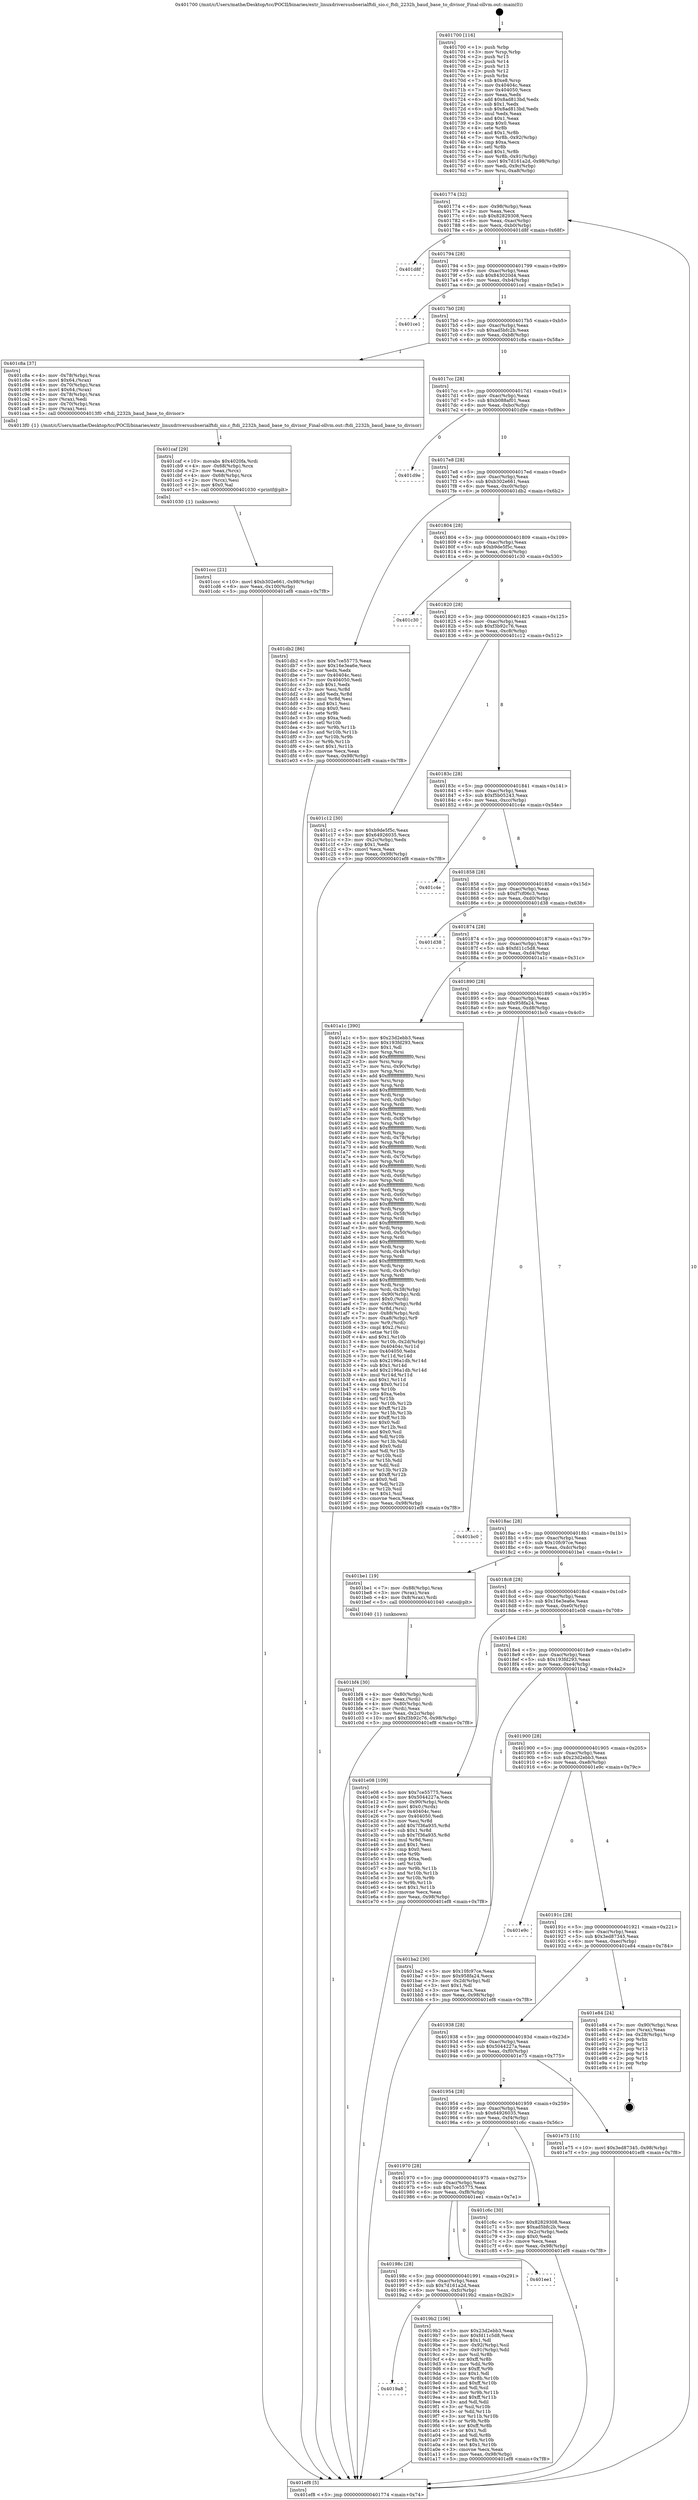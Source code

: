 digraph "0x401700" {
  label = "0x401700 (/mnt/c/Users/mathe/Desktop/tcc/POCII/binaries/extr_linuxdriversusbserialftdi_sio.c_ftdi_2232h_baud_base_to_divisor_Final-ollvm.out::main(0))"
  labelloc = "t"
  node[shape=record]

  Entry [label="",width=0.3,height=0.3,shape=circle,fillcolor=black,style=filled]
  "0x401774" [label="{
     0x401774 [32]\l
     | [instrs]\l
     &nbsp;&nbsp;0x401774 \<+6\>: mov -0x98(%rbp),%eax\l
     &nbsp;&nbsp;0x40177a \<+2\>: mov %eax,%ecx\l
     &nbsp;&nbsp;0x40177c \<+6\>: sub $0x82829308,%ecx\l
     &nbsp;&nbsp;0x401782 \<+6\>: mov %eax,-0xac(%rbp)\l
     &nbsp;&nbsp;0x401788 \<+6\>: mov %ecx,-0xb0(%rbp)\l
     &nbsp;&nbsp;0x40178e \<+6\>: je 0000000000401d8f \<main+0x68f\>\l
  }"]
  "0x401d8f" [label="{
     0x401d8f\l
  }", style=dashed]
  "0x401794" [label="{
     0x401794 [28]\l
     | [instrs]\l
     &nbsp;&nbsp;0x401794 \<+5\>: jmp 0000000000401799 \<main+0x99\>\l
     &nbsp;&nbsp;0x401799 \<+6\>: mov -0xac(%rbp),%eax\l
     &nbsp;&nbsp;0x40179f \<+5\>: sub $0x843020d4,%eax\l
     &nbsp;&nbsp;0x4017a4 \<+6\>: mov %eax,-0xb4(%rbp)\l
     &nbsp;&nbsp;0x4017aa \<+6\>: je 0000000000401ce1 \<main+0x5e1\>\l
  }"]
  Exit [label="",width=0.3,height=0.3,shape=circle,fillcolor=black,style=filled,peripheries=2]
  "0x401ce1" [label="{
     0x401ce1\l
  }", style=dashed]
  "0x4017b0" [label="{
     0x4017b0 [28]\l
     | [instrs]\l
     &nbsp;&nbsp;0x4017b0 \<+5\>: jmp 00000000004017b5 \<main+0xb5\>\l
     &nbsp;&nbsp;0x4017b5 \<+6\>: mov -0xac(%rbp),%eax\l
     &nbsp;&nbsp;0x4017bb \<+5\>: sub $0xad5bfc2b,%eax\l
     &nbsp;&nbsp;0x4017c0 \<+6\>: mov %eax,-0xb8(%rbp)\l
     &nbsp;&nbsp;0x4017c6 \<+6\>: je 0000000000401c8a \<main+0x58a\>\l
  }"]
  "0x401ccc" [label="{
     0x401ccc [21]\l
     | [instrs]\l
     &nbsp;&nbsp;0x401ccc \<+10\>: movl $0xb302e661,-0x98(%rbp)\l
     &nbsp;&nbsp;0x401cd6 \<+6\>: mov %eax,-0x100(%rbp)\l
     &nbsp;&nbsp;0x401cdc \<+5\>: jmp 0000000000401ef8 \<main+0x7f8\>\l
  }"]
  "0x401c8a" [label="{
     0x401c8a [37]\l
     | [instrs]\l
     &nbsp;&nbsp;0x401c8a \<+4\>: mov -0x78(%rbp),%rax\l
     &nbsp;&nbsp;0x401c8e \<+6\>: movl $0x64,(%rax)\l
     &nbsp;&nbsp;0x401c94 \<+4\>: mov -0x70(%rbp),%rax\l
     &nbsp;&nbsp;0x401c98 \<+6\>: movl $0x64,(%rax)\l
     &nbsp;&nbsp;0x401c9e \<+4\>: mov -0x78(%rbp),%rax\l
     &nbsp;&nbsp;0x401ca2 \<+2\>: mov (%rax),%edi\l
     &nbsp;&nbsp;0x401ca4 \<+4\>: mov -0x70(%rbp),%rax\l
     &nbsp;&nbsp;0x401ca8 \<+2\>: mov (%rax),%esi\l
     &nbsp;&nbsp;0x401caa \<+5\>: call 00000000004013f0 \<ftdi_2232h_baud_base_to_divisor\>\l
     | [calls]\l
     &nbsp;&nbsp;0x4013f0 \{1\} (/mnt/c/Users/mathe/Desktop/tcc/POCII/binaries/extr_linuxdriversusbserialftdi_sio.c_ftdi_2232h_baud_base_to_divisor_Final-ollvm.out::ftdi_2232h_baud_base_to_divisor)\l
  }"]
  "0x4017cc" [label="{
     0x4017cc [28]\l
     | [instrs]\l
     &nbsp;&nbsp;0x4017cc \<+5\>: jmp 00000000004017d1 \<main+0xd1\>\l
     &nbsp;&nbsp;0x4017d1 \<+6\>: mov -0xac(%rbp),%eax\l
     &nbsp;&nbsp;0x4017d7 \<+5\>: sub $0xb088af01,%eax\l
     &nbsp;&nbsp;0x4017dc \<+6\>: mov %eax,-0xbc(%rbp)\l
     &nbsp;&nbsp;0x4017e2 \<+6\>: je 0000000000401d9e \<main+0x69e\>\l
  }"]
  "0x401caf" [label="{
     0x401caf [29]\l
     | [instrs]\l
     &nbsp;&nbsp;0x401caf \<+10\>: movabs $0x4020fa,%rdi\l
     &nbsp;&nbsp;0x401cb9 \<+4\>: mov -0x68(%rbp),%rcx\l
     &nbsp;&nbsp;0x401cbd \<+2\>: mov %eax,(%rcx)\l
     &nbsp;&nbsp;0x401cbf \<+4\>: mov -0x68(%rbp),%rcx\l
     &nbsp;&nbsp;0x401cc3 \<+2\>: mov (%rcx),%esi\l
     &nbsp;&nbsp;0x401cc5 \<+2\>: mov $0x0,%al\l
     &nbsp;&nbsp;0x401cc7 \<+5\>: call 0000000000401030 \<printf@plt\>\l
     | [calls]\l
     &nbsp;&nbsp;0x401030 \{1\} (unknown)\l
  }"]
  "0x401d9e" [label="{
     0x401d9e\l
  }", style=dashed]
  "0x4017e8" [label="{
     0x4017e8 [28]\l
     | [instrs]\l
     &nbsp;&nbsp;0x4017e8 \<+5\>: jmp 00000000004017ed \<main+0xed\>\l
     &nbsp;&nbsp;0x4017ed \<+6\>: mov -0xac(%rbp),%eax\l
     &nbsp;&nbsp;0x4017f3 \<+5\>: sub $0xb302e661,%eax\l
     &nbsp;&nbsp;0x4017f8 \<+6\>: mov %eax,-0xc0(%rbp)\l
     &nbsp;&nbsp;0x4017fe \<+6\>: je 0000000000401db2 \<main+0x6b2\>\l
  }"]
  "0x401bf4" [label="{
     0x401bf4 [30]\l
     | [instrs]\l
     &nbsp;&nbsp;0x401bf4 \<+4\>: mov -0x80(%rbp),%rdi\l
     &nbsp;&nbsp;0x401bf8 \<+2\>: mov %eax,(%rdi)\l
     &nbsp;&nbsp;0x401bfa \<+4\>: mov -0x80(%rbp),%rdi\l
     &nbsp;&nbsp;0x401bfe \<+2\>: mov (%rdi),%eax\l
     &nbsp;&nbsp;0x401c00 \<+3\>: mov %eax,-0x2c(%rbp)\l
     &nbsp;&nbsp;0x401c03 \<+10\>: movl $0xf3b92c76,-0x98(%rbp)\l
     &nbsp;&nbsp;0x401c0d \<+5\>: jmp 0000000000401ef8 \<main+0x7f8\>\l
  }"]
  "0x401db2" [label="{
     0x401db2 [86]\l
     | [instrs]\l
     &nbsp;&nbsp;0x401db2 \<+5\>: mov $0x7ce55775,%eax\l
     &nbsp;&nbsp;0x401db7 \<+5\>: mov $0x16e3ea6e,%ecx\l
     &nbsp;&nbsp;0x401dbc \<+2\>: xor %edx,%edx\l
     &nbsp;&nbsp;0x401dbe \<+7\>: mov 0x40404c,%esi\l
     &nbsp;&nbsp;0x401dc5 \<+7\>: mov 0x404050,%edi\l
     &nbsp;&nbsp;0x401dcc \<+3\>: sub $0x1,%edx\l
     &nbsp;&nbsp;0x401dcf \<+3\>: mov %esi,%r8d\l
     &nbsp;&nbsp;0x401dd2 \<+3\>: add %edx,%r8d\l
     &nbsp;&nbsp;0x401dd5 \<+4\>: imul %r8d,%esi\l
     &nbsp;&nbsp;0x401dd9 \<+3\>: and $0x1,%esi\l
     &nbsp;&nbsp;0x401ddc \<+3\>: cmp $0x0,%esi\l
     &nbsp;&nbsp;0x401ddf \<+4\>: sete %r9b\l
     &nbsp;&nbsp;0x401de3 \<+3\>: cmp $0xa,%edi\l
     &nbsp;&nbsp;0x401de6 \<+4\>: setl %r10b\l
     &nbsp;&nbsp;0x401dea \<+3\>: mov %r9b,%r11b\l
     &nbsp;&nbsp;0x401ded \<+3\>: and %r10b,%r11b\l
     &nbsp;&nbsp;0x401df0 \<+3\>: xor %r10b,%r9b\l
     &nbsp;&nbsp;0x401df3 \<+3\>: or %r9b,%r11b\l
     &nbsp;&nbsp;0x401df6 \<+4\>: test $0x1,%r11b\l
     &nbsp;&nbsp;0x401dfa \<+3\>: cmovne %ecx,%eax\l
     &nbsp;&nbsp;0x401dfd \<+6\>: mov %eax,-0x98(%rbp)\l
     &nbsp;&nbsp;0x401e03 \<+5\>: jmp 0000000000401ef8 \<main+0x7f8\>\l
  }"]
  "0x401804" [label="{
     0x401804 [28]\l
     | [instrs]\l
     &nbsp;&nbsp;0x401804 \<+5\>: jmp 0000000000401809 \<main+0x109\>\l
     &nbsp;&nbsp;0x401809 \<+6\>: mov -0xac(%rbp),%eax\l
     &nbsp;&nbsp;0x40180f \<+5\>: sub $0xb9de5f5c,%eax\l
     &nbsp;&nbsp;0x401814 \<+6\>: mov %eax,-0xc4(%rbp)\l
     &nbsp;&nbsp;0x40181a \<+6\>: je 0000000000401c30 \<main+0x530\>\l
  }"]
  "0x401700" [label="{
     0x401700 [116]\l
     | [instrs]\l
     &nbsp;&nbsp;0x401700 \<+1\>: push %rbp\l
     &nbsp;&nbsp;0x401701 \<+3\>: mov %rsp,%rbp\l
     &nbsp;&nbsp;0x401704 \<+2\>: push %r15\l
     &nbsp;&nbsp;0x401706 \<+2\>: push %r14\l
     &nbsp;&nbsp;0x401708 \<+2\>: push %r13\l
     &nbsp;&nbsp;0x40170a \<+2\>: push %r12\l
     &nbsp;&nbsp;0x40170c \<+1\>: push %rbx\l
     &nbsp;&nbsp;0x40170d \<+7\>: sub $0xe8,%rsp\l
     &nbsp;&nbsp;0x401714 \<+7\>: mov 0x40404c,%eax\l
     &nbsp;&nbsp;0x40171b \<+7\>: mov 0x404050,%ecx\l
     &nbsp;&nbsp;0x401722 \<+2\>: mov %eax,%edx\l
     &nbsp;&nbsp;0x401724 \<+6\>: add $0x8ad813bd,%edx\l
     &nbsp;&nbsp;0x40172a \<+3\>: sub $0x1,%edx\l
     &nbsp;&nbsp;0x40172d \<+6\>: sub $0x8ad813bd,%edx\l
     &nbsp;&nbsp;0x401733 \<+3\>: imul %edx,%eax\l
     &nbsp;&nbsp;0x401736 \<+3\>: and $0x1,%eax\l
     &nbsp;&nbsp;0x401739 \<+3\>: cmp $0x0,%eax\l
     &nbsp;&nbsp;0x40173c \<+4\>: sete %r8b\l
     &nbsp;&nbsp;0x401740 \<+4\>: and $0x1,%r8b\l
     &nbsp;&nbsp;0x401744 \<+7\>: mov %r8b,-0x92(%rbp)\l
     &nbsp;&nbsp;0x40174b \<+3\>: cmp $0xa,%ecx\l
     &nbsp;&nbsp;0x40174e \<+4\>: setl %r8b\l
     &nbsp;&nbsp;0x401752 \<+4\>: and $0x1,%r8b\l
     &nbsp;&nbsp;0x401756 \<+7\>: mov %r8b,-0x91(%rbp)\l
     &nbsp;&nbsp;0x40175d \<+10\>: movl $0x7d161a2d,-0x98(%rbp)\l
     &nbsp;&nbsp;0x401767 \<+6\>: mov %edi,-0x9c(%rbp)\l
     &nbsp;&nbsp;0x40176d \<+7\>: mov %rsi,-0xa8(%rbp)\l
  }"]
  "0x401c30" [label="{
     0x401c30\l
  }", style=dashed]
  "0x401820" [label="{
     0x401820 [28]\l
     | [instrs]\l
     &nbsp;&nbsp;0x401820 \<+5\>: jmp 0000000000401825 \<main+0x125\>\l
     &nbsp;&nbsp;0x401825 \<+6\>: mov -0xac(%rbp),%eax\l
     &nbsp;&nbsp;0x40182b \<+5\>: sub $0xf3b92c76,%eax\l
     &nbsp;&nbsp;0x401830 \<+6\>: mov %eax,-0xc8(%rbp)\l
     &nbsp;&nbsp;0x401836 \<+6\>: je 0000000000401c12 \<main+0x512\>\l
  }"]
  "0x401ef8" [label="{
     0x401ef8 [5]\l
     | [instrs]\l
     &nbsp;&nbsp;0x401ef8 \<+5\>: jmp 0000000000401774 \<main+0x74\>\l
  }"]
  "0x401c12" [label="{
     0x401c12 [30]\l
     | [instrs]\l
     &nbsp;&nbsp;0x401c12 \<+5\>: mov $0xb9de5f5c,%eax\l
     &nbsp;&nbsp;0x401c17 \<+5\>: mov $0x64926035,%ecx\l
     &nbsp;&nbsp;0x401c1c \<+3\>: mov -0x2c(%rbp),%edx\l
     &nbsp;&nbsp;0x401c1f \<+3\>: cmp $0x1,%edx\l
     &nbsp;&nbsp;0x401c22 \<+3\>: cmovl %ecx,%eax\l
     &nbsp;&nbsp;0x401c25 \<+6\>: mov %eax,-0x98(%rbp)\l
     &nbsp;&nbsp;0x401c2b \<+5\>: jmp 0000000000401ef8 \<main+0x7f8\>\l
  }"]
  "0x40183c" [label="{
     0x40183c [28]\l
     | [instrs]\l
     &nbsp;&nbsp;0x40183c \<+5\>: jmp 0000000000401841 \<main+0x141\>\l
     &nbsp;&nbsp;0x401841 \<+6\>: mov -0xac(%rbp),%eax\l
     &nbsp;&nbsp;0x401847 \<+5\>: sub $0xf5b05243,%eax\l
     &nbsp;&nbsp;0x40184c \<+6\>: mov %eax,-0xcc(%rbp)\l
     &nbsp;&nbsp;0x401852 \<+6\>: je 0000000000401c4e \<main+0x54e\>\l
  }"]
  "0x4019a8" [label="{
     0x4019a8\l
  }", style=dashed]
  "0x401c4e" [label="{
     0x401c4e\l
  }", style=dashed]
  "0x401858" [label="{
     0x401858 [28]\l
     | [instrs]\l
     &nbsp;&nbsp;0x401858 \<+5\>: jmp 000000000040185d \<main+0x15d\>\l
     &nbsp;&nbsp;0x40185d \<+6\>: mov -0xac(%rbp),%eax\l
     &nbsp;&nbsp;0x401863 \<+5\>: sub $0xf7cf06c3,%eax\l
     &nbsp;&nbsp;0x401868 \<+6\>: mov %eax,-0xd0(%rbp)\l
     &nbsp;&nbsp;0x40186e \<+6\>: je 0000000000401d38 \<main+0x638\>\l
  }"]
  "0x4019b2" [label="{
     0x4019b2 [106]\l
     | [instrs]\l
     &nbsp;&nbsp;0x4019b2 \<+5\>: mov $0x23d2ebb3,%eax\l
     &nbsp;&nbsp;0x4019b7 \<+5\>: mov $0xfd11c5d8,%ecx\l
     &nbsp;&nbsp;0x4019bc \<+2\>: mov $0x1,%dl\l
     &nbsp;&nbsp;0x4019be \<+7\>: mov -0x92(%rbp),%sil\l
     &nbsp;&nbsp;0x4019c5 \<+7\>: mov -0x91(%rbp),%dil\l
     &nbsp;&nbsp;0x4019cc \<+3\>: mov %sil,%r8b\l
     &nbsp;&nbsp;0x4019cf \<+4\>: xor $0xff,%r8b\l
     &nbsp;&nbsp;0x4019d3 \<+3\>: mov %dil,%r9b\l
     &nbsp;&nbsp;0x4019d6 \<+4\>: xor $0xff,%r9b\l
     &nbsp;&nbsp;0x4019da \<+3\>: xor $0x1,%dl\l
     &nbsp;&nbsp;0x4019dd \<+3\>: mov %r8b,%r10b\l
     &nbsp;&nbsp;0x4019e0 \<+4\>: and $0xff,%r10b\l
     &nbsp;&nbsp;0x4019e4 \<+3\>: and %dl,%sil\l
     &nbsp;&nbsp;0x4019e7 \<+3\>: mov %r9b,%r11b\l
     &nbsp;&nbsp;0x4019ea \<+4\>: and $0xff,%r11b\l
     &nbsp;&nbsp;0x4019ee \<+3\>: and %dl,%dil\l
     &nbsp;&nbsp;0x4019f1 \<+3\>: or %sil,%r10b\l
     &nbsp;&nbsp;0x4019f4 \<+3\>: or %dil,%r11b\l
     &nbsp;&nbsp;0x4019f7 \<+3\>: xor %r11b,%r10b\l
     &nbsp;&nbsp;0x4019fa \<+3\>: or %r9b,%r8b\l
     &nbsp;&nbsp;0x4019fd \<+4\>: xor $0xff,%r8b\l
     &nbsp;&nbsp;0x401a01 \<+3\>: or $0x1,%dl\l
     &nbsp;&nbsp;0x401a04 \<+3\>: and %dl,%r8b\l
     &nbsp;&nbsp;0x401a07 \<+3\>: or %r8b,%r10b\l
     &nbsp;&nbsp;0x401a0a \<+4\>: test $0x1,%r10b\l
     &nbsp;&nbsp;0x401a0e \<+3\>: cmovne %ecx,%eax\l
     &nbsp;&nbsp;0x401a11 \<+6\>: mov %eax,-0x98(%rbp)\l
     &nbsp;&nbsp;0x401a17 \<+5\>: jmp 0000000000401ef8 \<main+0x7f8\>\l
  }"]
  "0x401d38" [label="{
     0x401d38\l
  }", style=dashed]
  "0x401874" [label="{
     0x401874 [28]\l
     | [instrs]\l
     &nbsp;&nbsp;0x401874 \<+5\>: jmp 0000000000401879 \<main+0x179\>\l
     &nbsp;&nbsp;0x401879 \<+6\>: mov -0xac(%rbp),%eax\l
     &nbsp;&nbsp;0x40187f \<+5\>: sub $0xfd11c5d8,%eax\l
     &nbsp;&nbsp;0x401884 \<+6\>: mov %eax,-0xd4(%rbp)\l
     &nbsp;&nbsp;0x40188a \<+6\>: je 0000000000401a1c \<main+0x31c\>\l
  }"]
  "0x40198c" [label="{
     0x40198c [28]\l
     | [instrs]\l
     &nbsp;&nbsp;0x40198c \<+5\>: jmp 0000000000401991 \<main+0x291\>\l
     &nbsp;&nbsp;0x401991 \<+6\>: mov -0xac(%rbp),%eax\l
     &nbsp;&nbsp;0x401997 \<+5\>: sub $0x7d161a2d,%eax\l
     &nbsp;&nbsp;0x40199c \<+6\>: mov %eax,-0xfc(%rbp)\l
     &nbsp;&nbsp;0x4019a2 \<+6\>: je 00000000004019b2 \<main+0x2b2\>\l
  }"]
  "0x401a1c" [label="{
     0x401a1c [390]\l
     | [instrs]\l
     &nbsp;&nbsp;0x401a1c \<+5\>: mov $0x23d2ebb3,%eax\l
     &nbsp;&nbsp;0x401a21 \<+5\>: mov $0x193fd293,%ecx\l
     &nbsp;&nbsp;0x401a26 \<+2\>: mov $0x1,%dl\l
     &nbsp;&nbsp;0x401a28 \<+3\>: mov %rsp,%rsi\l
     &nbsp;&nbsp;0x401a2b \<+4\>: add $0xfffffffffffffff0,%rsi\l
     &nbsp;&nbsp;0x401a2f \<+3\>: mov %rsi,%rsp\l
     &nbsp;&nbsp;0x401a32 \<+7\>: mov %rsi,-0x90(%rbp)\l
     &nbsp;&nbsp;0x401a39 \<+3\>: mov %rsp,%rsi\l
     &nbsp;&nbsp;0x401a3c \<+4\>: add $0xfffffffffffffff0,%rsi\l
     &nbsp;&nbsp;0x401a40 \<+3\>: mov %rsi,%rsp\l
     &nbsp;&nbsp;0x401a43 \<+3\>: mov %rsp,%rdi\l
     &nbsp;&nbsp;0x401a46 \<+4\>: add $0xfffffffffffffff0,%rdi\l
     &nbsp;&nbsp;0x401a4a \<+3\>: mov %rdi,%rsp\l
     &nbsp;&nbsp;0x401a4d \<+7\>: mov %rdi,-0x88(%rbp)\l
     &nbsp;&nbsp;0x401a54 \<+3\>: mov %rsp,%rdi\l
     &nbsp;&nbsp;0x401a57 \<+4\>: add $0xfffffffffffffff0,%rdi\l
     &nbsp;&nbsp;0x401a5b \<+3\>: mov %rdi,%rsp\l
     &nbsp;&nbsp;0x401a5e \<+4\>: mov %rdi,-0x80(%rbp)\l
     &nbsp;&nbsp;0x401a62 \<+3\>: mov %rsp,%rdi\l
     &nbsp;&nbsp;0x401a65 \<+4\>: add $0xfffffffffffffff0,%rdi\l
     &nbsp;&nbsp;0x401a69 \<+3\>: mov %rdi,%rsp\l
     &nbsp;&nbsp;0x401a6c \<+4\>: mov %rdi,-0x78(%rbp)\l
     &nbsp;&nbsp;0x401a70 \<+3\>: mov %rsp,%rdi\l
     &nbsp;&nbsp;0x401a73 \<+4\>: add $0xfffffffffffffff0,%rdi\l
     &nbsp;&nbsp;0x401a77 \<+3\>: mov %rdi,%rsp\l
     &nbsp;&nbsp;0x401a7a \<+4\>: mov %rdi,-0x70(%rbp)\l
     &nbsp;&nbsp;0x401a7e \<+3\>: mov %rsp,%rdi\l
     &nbsp;&nbsp;0x401a81 \<+4\>: add $0xfffffffffffffff0,%rdi\l
     &nbsp;&nbsp;0x401a85 \<+3\>: mov %rdi,%rsp\l
     &nbsp;&nbsp;0x401a88 \<+4\>: mov %rdi,-0x68(%rbp)\l
     &nbsp;&nbsp;0x401a8c \<+3\>: mov %rsp,%rdi\l
     &nbsp;&nbsp;0x401a8f \<+4\>: add $0xfffffffffffffff0,%rdi\l
     &nbsp;&nbsp;0x401a93 \<+3\>: mov %rdi,%rsp\l
     &nbsp;&nbsp;0x401a96 \<+4\>: mov %rdi,-0x60(%rbp)\l
     &nbsp;&nbsp;0x401a9a \<+3\>: mov %rsp,%rdi\l
     &nbsp;&nbsp;0x401a9d \<+4\>: add $0xfffffffffffffff0,%rdi\l
     &nbsp;&nbsp;0x401aa1 \<+3\>: mov %rdi,%rsp\l
     &nbsp;&nbsp;0x401aa4 \<+4\>: mov %rdi,-0x58(%rbp)\l
     &nbsp;&nbsp;0x401aa8 \<+3\>: mov %rsp,%rdi\l
     &nbsp;&nbsp;0x401aab \<+4\>: add $0xfffffffffffffff0,%rdi\l
     &nbsp;&nbsp;0x401aaf \<+3\>: mov %rdi,%rsp\l
     &nbsp;&nbsp;0x401ab2 \<+4\>: mov %rdi,-0x50(%rbp)\l
     &nbsp;&nbsp;0x401ab6 \<+3\>: mov %rsp,%rdi\l
     &nbsp;&nbsp;0x401ab9 \<+4\>: add $0xfffffffffffffff0,%rdi\l
     &nbsp;&nbsp;0x401abd \<+3\>: mov %rdi,%rsp\l
     &nbsp;&nbsp;0x401ac0 \<+4\>: mov %rdi,-0x48(%rbp)\l
     &nbsp;&nbsp;0x401ac4 \<+3\>: mov %rsp,%rdi\l
     &nbsp;&nbsp;0x401ac7 \<+4\>: add $0xfffffffffffffff0,%rdi\l
     &nbsp;&nbsp;0x401acb \<+3\>: mov %rdi,%rsp\l
     &nbsp;&nbsp;0x401ace \<+4\>: mov %rdi,-0x40(%rbp)\l
     &nbsp;&nbsp;0x401ad2 \<+3\>: mov %rsp,%rdi\l
     &nbsp;&nbsp;0x401ad5 \<+4\>: add $0xfffffffffffffff0,%rdi\l
     &nbsp;&nbsp;0x401ad9 \<+3\>: mov %rdi,%rsp\l
     &nbsp;&nbsp;0x401adc \<+4\>: mov %rdi,-0x38(%rbp)\l
     &nbsp;&nbsp;0x401ae0 \<+7\>: mov -0x90(%rbp),%rdi\l
     &nbsp;&nbsp;0x401ae7 \<+6\>: movl $0x0,(%rdi)\l
     &nbsp;&nbsp;0x401aed \<+7\>: mov -0x9c(%rbp),%r8d\l
     &nbsp;&nbsp;0x401af4 \<+3\>: mov %r8d,(%rsi)\l
     &nbsp;&nbsp;0x401af7 \<+7\>: mov -0x88(%rbp),%rdi\l
     &nbsp;&nbsp;0x401afe \<+7\>: mov -0xa8(%rbp),%r9\l
     &nbsp;&nbsp;0x401b05 \<+3\>: mov %r9,(%rdi)\l
     &nbsp;&nbsp;0x401b08 \<+3\>: cmpl $0x2,(%rsi)\l
     &nbsp;&nbsp;0x401b0b \<+4\>: setne %r10b\l
     &nbsp;&nbsp;0x401b0f \<+4\>: and $0x1,%r10b\l
     &nbsp;&nbsp;0x401b13 \<+4\>: mov %r10b,-0x2d(%rbp)\l
     &nbsp;&nbsp;0x401b17 \<+8\>: mov 0x40404c,%r11d\l
     &nbsp;&nbsp;0x401b1f \<+7\>: mov 0x404050,%ebx\l
     &nbsp;&nbsp;0x401b26 \<+3\>: mov %r11d,%r14d\l
     &nbsp;&nbsp;0x401b29 \<+7\>: sub $0x2196a1db,%r14d\l
     &nbsp;&nbsp;0x401b30 \<+4\>: sub $0x1,%r14d\l
     &nbsp;&nbsp;0x401b34 \<+7\>: add $0x2196a1db,%r14d\l
     &nbsp;&nbsp;0x401b3b \<+4\>: imul %r14d,%r11d\l
     &nbsp;&nbsp;0x401b3f \<+4\>: and $0x1,%r11d\l
     &nbsp;&nbsp;0x401b43 \<+4\>: cmp $0x0,%r11d\l
     &nbsp;&nbsp;0x401b47 \<+4\>: sete %r10b\l
     &nbsp;&nbsp;0x401b4b \<+3\>: cmp $0xa,%ebx\l
     &nbsp;&nbsp;0x401b4e \<+4\>: setl %r15b\l
     &nbsp;&nbsp;0x401b52 \<+3\>: mov %r10b,%r12b\l
     &nbsp;&nbsp;0x401b55 \<+4\>: xor $0xff,%r12b\l
     &nbsp;&nbsp;0x401b59 \<+3\>: mov %r15b,%r13b\l
     &nbsp;&nbsp;0x401b5c \<+4\>: xor $0xff,%r13b\l
     &nbsp;&nbsp;0x401b60 \<+3\>: xor $0x0,%dl\l
     &nbsp;&nbsp;0x401b63 \<+3\>: mov %r12b,%sil\l
     &nbsp;&nbsp;0x401b66 \<+4\>: and $0x0,%sil\l
     &nbsp;&nbsp;0x401b6a \<+3\>: and %dl,%r10b\l
     &nbsp;&nbsp;0x401b6d \<+3\>: mov %r13b,%dil\l
     &nbsp;&nbsp;0x401b70 \<+4\>: and $0x0,%dil\l
     &nbsp;&nbsp;0x401b74 \<+3\>: and %dl,%r15b\l
     &nbsp;&nbsp;0x401b77 \<+3\>: or %r10b,%sil\l
     &nbsp;&nbsp;0x401b7a \<+3\>: or %r15b,%dil\l
     &nbsp;&nbsp;0x401b7d \<+3\>: xor %dil,%sil\l
     &nbsp;&nbsp;0x401b80 \<+3\>: or %r13b,%r12b\l
     &nbsp;&nbsp;0x401b83 \<+4\>: xor $0xff,%r12b\l
     &nbsp;&nbsp;0x401b87 \<+3\>: or $0x0,%dl\l
     &nbsp;&nbsp;0x401b8a \<+3\>: and %dl,%r12b\l
     &nbsp;&nbsp;0x401b8d \<+3\>: or %r12b,%sil\l
     &nbsp;&nbsp;0x401b90 \<+4\>: test $0x1,%sil\l
     &nbsp;&nbsp;0x401b94 \<+3\>: cmovne %ecx,%eax\l
     &nbsp;&nbsp;0x401b97 \<+6\>: mov %eax,-0x98(%rbp)\l
     &nbsp;&nbsp;0x401b9d \<+5\>: jmp 0000000000401ef8 \<main+0x7f8\>\l
  }"]
  "0x401890" [label="{
     0x401890 [28]\l
     | [instrs]\l
     &nbsp;&nbsp;0x401890 \<+5\>: jmp 0000000000401895 \<main+0x195\>\l
     &nbsp;&nbsp;0x401895 \<+6\>: mov -0xac(%rbp),%eax\l
     &nbsp;&nbsp;0x40189b \<+5\>: sub $0x958fa24,%eax\l
     &nbsp;&nbsp;0x4018a0 \<+6\>: mov %eax,-0xd8(%rbp)\l
     &nbsp;&nbsp;0x4018a6 \<+6\>: je 0000000000401bc0 \<main+0x4c0\>\l
  }"]
  "0x401ee1" [label="{
     0x401ee1\l
  }", style=dashed]
  "0x401bc0" [label="{
     0x401bc0\l
  }", style=dashed]
  "0x4018ac" [label="{
     0x4018ac [28]\l
     | [instrs]\l
     &nbsp;&nbsp;0x4018ac \<+5\>: jmp 00000000004018b1 \<main+0x1b1\>\l
     &nbsp;&nbsp;0x4018b1 \<+6\>: mov -0xac(%rbp),%eax\l
     &nbsp;&nbsp;0x4018b7 \<+5\>: sub $0x10fc97ce,%eax\l
     &nbsp;&nbsp;0x4018bc \<+6\>: mov %eax,-0xdc(%rbp)\l
     &nbsp;&nbsp;0x4018c2 \<+6\>: je 0000000000401be1 \<main+0x4e1\>\l
  }"]
  "0x401970" [label="{
     0x401970 [28]\l
     | [instrs]\l
     &nbsp;&nbsp;0x401970 \<+5\>: jmp 0000000000401975 \<main+0x275\>\l
     &nbsp;&nbsp;0x401975 \<+6\>: mov -0xac(%rbp),%eax\l
     &nbsp;&nbsp;0x40197b \<+5\>: sub $0x7ce55775,%eax\l
     &nbsp;&nbsp;0x401980 \<+6\>: mov %eax,-0xf8(%rbp)\l
     &nbsp;&nbsp;0x401986 \<+6\>: je 0000000000401ee1 \<main+0x7e1\>\l
  }"]
  "0x401be1" [label="{
     0x401be1 [19]\l
     | [instrs]\l
     &nbsp;&nbsp;0x401be1 \<+7\>: mov -0x88(%rbp),%rax\l
     &nbsp;&nbsp;0x401be8 \<+3\>: mov (%rax),%rax\l
     &nbsp;&nbsp;0x401beb \<+4\>: mov 0x8(%rax),%rdi\l
     &nbsp;&nbsp;0x401bef \<+5\>: call 0000000000401040 \<atoi@plt\>\l
     | [calls]\l
     &nbsp;&nbsp;0x401040 \{1\} (unknown)\l
  }"]
  "0x4018c8" [label="{
     0x4018c8 [28]\l
     | [instrs]\l
     &nbsp;&nbsp;0x4018c8 \<+5\>: jmp 00000000004018cd \<main+0x1cd\>\l
     &nbsp;&nbsp;0x4018cd \<+6\>: mov -0xac(%rbp),%eax\l
     &nbsp;&nbsp;0x4018d3 \<+5\>: sub $0x16e3ea6e,%eax\l
     &nbsp;&nbsp;0x4018d8 \<+6\>: mov %eax,-0xe0(%rbp)\l
     &nbsp;&nbsp;0x4018de \<+6\>: je 0000000000401e08 \<main+0x708\>\l
  }"]
  "0x401c6c" [label="{
     0x401c6c [30]\l
     | [instrs]\l
     &nbsp;&nbsp;0x401c6c \<+5\>: mov $0x82829308,%eax\l
     &nbsp;&nbsp;0x401c71 \<+5\>: mov $0xad5bfc2b,%ecx\l
     &nbsp;&nbsp;0x401c76 \<+3\>: mov -0x2c(%rbp),%edx\l
     &nbsp;&nbsp;0x401c79 \<+3\>: cmp $0x0,%edx\l
     &nbsp;&nbsp;0x401c7c \<+3\>: cmove %ecx,%eax\l
     &nbsp;&nbsp;0x401c7f \<+6\>: mov %eax,-0x98(%rbp)\l
     &nbsp;&nbsp;0x401c85 \<+5\>: jmp 0000000000401ef8 \<main+0x7f8\>\l
  }"]
  "0x401e08" [label="{
     0x401e08 [109]\l
     | [instrs]\l
     &nbsp;&nbsp;0x401e08 \<+5\>: mov $0x7ce55775,%eax\l
     &nbsp;&nbsp;0x401e0d \<+5\>: mov $0x5044227a,%ecx\l
     &nbsp;&nbsp;0x401e12 \<+7\>: mov -0x90(%rbp),%rdx\l
     &nbsp;&nbsp;0x401e19 \<+6\>: movl $0x0,(%rdx)\l
     &nbsp;&nbsp;0x401e1f \<+7\>: mov 0x40404c,%esi\l
     &nbsp;&nbsp;0x401e26 \<+7\>: mov 0x404050,%edi\l
     &nbsp;&nbsp;0x401e2d \<+3\>: mov %esi,%r8d\l
     &nbsp;&nbsp;0x401e30 \<+7\>: add $0x7f36a935,%r8d\l
     &nbsp;&nbsp;0x401e37 \<+4\>: sub $0x1,%r8d\l
     &nbsp;&nbsp;0x401e3b \<+7\>: sub $0x7f36a935,%r8d\l
     &nbsp;&nbsp;0x401e42 \<+4\>: imul %r8d,%esi\l
     &nbsp;&nbsp;0x401e46 \<+3\>: and $0x1,%esi\l
     &nbsp;&nbsp;0x401e49 \<+3\>: cmp $0x0,%esi\l
     &nbsp;&nbsp;0x401e4c \<+4\>: sete %r9b\l
     &nbsp;&nbsp;0x401e50 \<+3\>: cmp $0xa,%edi\l
     &nbsp;&nbsp;0x401e53 \<+4\>: setl %r10b\l
     &nbsp;&nbsp;0x401e57 \<+3\>: mov %r9b,%r11b\l
     &nbsp;&nbsp;0x401e5a \<+3\>: and %r10b,%r11b\l
     &nbsp;&nbsp;0x401e5d \<+3\>: xor %r10b,%r9b\l
     &nbsp;&nbsp;0x401e60 \<+3\>: or %r9b,%r11b\l
     &nbsp;&nbsp;0x401e63 \<+4\>: test $0x1,%r11b\l
     &nbsp;&nbsp;0x401e67 \<+3\>: cmovne %ecx,%eax\l
     &nbsp;&nbsp;0x401e6a \<+6\>: mov %eax,-0x98(%rbp)\l
     &nbsp;&nbsp;0x401e70 \<+5\>: jmp 0000000000401ef8 \<main+0x7f8\>\l
  }"]
  "0x4018e4" [label="{
     0x4018e4 [28]\l
     | [instrs]\l
     &nbsp;&nbsp;0x4018e4 \<+5\>: jmp 00000000004018e9 \<main+0x1e9\>\l
     &nbsp;&nbsp;0x4018e9 \<+6\>: mov -0xac(%rbp),%eax\l
     &nbsp;&nbsp;0x4018ef \<+5\>: sub $0x193fd293,%eax\l
     &nbsp;&nbsp;0x4018f4 \<+6\>: mov %eax,-0xe4(%rbp)\l
     &nbsp;&nbsp;0x4018fa \<+6\>: je 0000000000401ba2 \<main+0x4a2\>\l
  }"]
  "0x401954" [label="{
     0x401954 [28]\l
     | [instrs]\l
     &nbsp;&nbsp;0x401954 \<+5\>: jmp 0000000000401959 \<main+0x259\>\l
     &nbsp;&nbsp;0x401959 \<+6\>: mov -0xac(%rbp),%eax\l
     &nbsp;&nbsp;0x40195f \<+5\>: sub $0x64926035,%eax\l
     &nbsp;&nbsp;0x401964 \<+6\>: mov %eax,-0xf4(%rbp)\l
     &nbsp;&nbsp;0x40196a \<+6\>: je 0000000000401c6c \<main+0x56c\>\l
  }"]
  "0x401ba2" [label="{
     0x401ba2 [30]\l
     | [instrs]\l
     &nbsp;&nbsp;0x401ba2 \<+5\>: mov $0x10fc97ce,%eax\l
     &nbsp;&nbsp;0x401ba7 \<+5\>: mov $0x958fa24,%ecx\l
     &nbsp;&nbsp;0x401bac \<+3\>: mov -0x2d(%rbp),%dl\l
     &nbsp;&nbsp;0x401baf \<+3\>: test $0x1,%dl\l
     &nbsp;&nbsp;0x401bb2 \<+3\>: cmovne %ecx,%eax\l
     &nbsp;&nbsp;0x401bb5 \<+6\>: mov %eax,-0x98(%rbp)\l
     &nbsp;&nbsp;0x401bbb \<+5\>: jmp 0000000000401ef8 \<main+0x7f8\>\l
  }"]
  "0x401900" [label="{
     0x401900 [28]\l
     | [instrs]\l
     &nbsp;&nbsp;0x401900 \<+5\>: jmp 0000000000401905 \<main+0x205\>\l
     &nbsp;&nbsp;0x401905 \<+6\>: mov -0xac(%rbp),%eax\l
     &nbsp;&nbsp;0x40190b \<+5\>: sub $0x23d2ebb3,%eax\l
     &nbsp;&nbsp;0x401910 \<+6\>: mov %eax,-0xe8(%rbp)\l
     &nbsp;&nbsp;0x401916 \<+6\>: je 0000000000401e9c \<main+0x79c\>\l
  }"]
  "0x401e75" [label="{
     0x401e75 [15]\l
     | [instrs]\l
     &nbsp;&nbsp;0x401e75 \<+10\>: movl $0x3ed87345,-0x98(%rbp)\l
     &nbsp;&nbsp;0x401e7f \<+5\>: jmp 0000000000401ef8 \<main+0x7f8\>\l
  }"]
  "0x401e9c" [label="{
     0x401e9c\l
  }", style=dashed]
  "0x40191c" [label="{
     0x40191c [28]\l
     | [instrs]\l
     &nbsp;&nbsp;0x40191c \<+5\>: jmp 0000000000401921 \<main+0x221\>\l
     &nbsp;&nbsp;0x401921 \<+6\>: mov -0xac(%rbp),%eax\l
     &nbsp;&nbsp;0x401927 \<+5\>: sub $0x3ed87345,%eax\l
     &nbsp;&nbsp;0x40192c \<+6\>: mov %eax,-0xec(%rbp)\l
     &nbsp;&nbsp;0x401932 \<+6\>: je 0000000000401e84 \<main+0x784\>\l
  }"]
  "0x401938" [label="{
     0x401938 [28]\l
     | [instrs]\l
     &nbsp;&nbsp;0x401938 \<+5\>: jmp 000000000040193d \<main+0x23d\>\l
     &nbsp;&nbsp;0x40193d \<+6\>: mov -0xac(%rbp),%eax\l
     &nbsp;&nbsp;0x401943 \<+5\>: sub $0x5044227a,%eax\l
     &nbsp;&nbsp;0x401948 \<+6\>: mov %eax,-0xf0(%rbp)\l
     &nbsp;&nbsp;0x40194e \<+6\>: je 0000000000401e75 \<main+0x775\>\l
  }"]
  "0x401e84" [label="{
     0x401e84 [24]\l
     | [instrs]\l
     &nbsp;&nbsp;0x401e84 \<+7\>: mov -0x90(%rbp),%rax\l
     &nbsp;&nbsp;0x401e8b \<+2\>: mov (%rax),%eax\l
     &nbsp;&nbsp;0x401e8d \<+4\>: lea -0x28(%rbp),%rsp\l
     &nbsp;&nbsp;0x401e91 \<+1\>: pop %rbx\l
     &nbsp;&nbsp;0x401e92 \<+2\>: pop %r12\l
     &nbsp;&nbsp;0x401e94 \<+2\>: pop %r13\l
     &nbsp;&nbsp;0x401e96 \<+2\>: pop %r14\l
     &nbsp;&nbsp;0x401e98 \<+2\>: pop %r15\l
     &nbsp;&nbsp;0x401e9a \<+1\>: pop %rbp\l
     &nbsp;&nbsp;0x401e9b \<+1\>: ret\l
  }"]
  Entry -> "0x401700" [label=" 1"]
  "0x401774" -> "0x401d8f" [label=" 0"]
  "0x401774" -> "0x401794" [label=" 11"]
  "0x401e84" -> Exit [label=" 1"]
  "0x401794" -> "0x401ce1" [label=" 0"]
  "0x401794" -> "0x4017b0" [label=" 11"]
  "0x401e75" -> "0x401ef8" [label=" 1"]
  "0x4017b0" -> "0x401c8a" [label=" 1"]
  "0x4017b0" -> "0x4017cc" [label=" 10"]
  "0x401e08" -> "0x401ef8" [label=" 1"]
  "0x4017cc" -> "0x401d9e" [label=" 0"]
  "0x4017cc" -> "0x4017e8" [label=" 10"]
  "0x401db2" -> "0x401ef8" [label=" 1"]
  "0x4017e8" -> "0x401db2" [label=" 1"]
  "0x4017e8" -> "0x401804" [label=" 9"]
  "0x401ccc" -> "0x401ef8" [label=" 1"]
  "0x401804" -> "0x401c30" [label=" 0"]
  "0x401804" -> "0x401820" [label=" 9"]
  "0x401c8a" -> "0x401caf" [label=" 1"]
  "0x401820" -> "0x401c12" [label=" 1"]
  "0x401820" -> "0x40183c" [label=" 8"]
  "0x401c6c" -> "0x401ef8" [label=" 1"]
  "0x40183c" -> "0x401c4e" [label=" 0"]
  "0x40183c" -> "0x401858" [label=" 8"]
  "0x401c12" -> "0x401ef8" [label=" 1"]
  "0x401858" -> "0x401d38" [label=" 0"]
  "0x401858" -> "0x401874" [label=" 8"]
  "0x401bf4" -> "0x401ef8" [label=" 1"]
  "0x401874" -> "0x401a1c" [label=" 1"]
  "0x401874" -> "0x401890" [label=" 7"]
  "0x401ba2" -> "0x401ef8" [label=" 1"]
  "0x401890" -> "0x401bc0" [label=" 0"]
  "0x401890" -> "0x4018ac" [label=" 7"]
  "0x401a1c" -> "0x401ef8" [label=" 1"]
  "0x4018ac" -> "0x401be1" [label=" 1"]
  "0x4018ac" -> "0x4018c8" [label=" 6"]
  "0x401ef8" -> "0x401774" [label=" 10"]
  "0x4018c8" -> "0x401e08" [label=" 1"]
  "0x4018c8" -> "0x4018e4" [label=" 5"]
  "0x401700" -> "0x401774" [label=" 1"]
  "0x4018e4" -> "0x401ba2" [label=" 1"]
  "0x4018e4" -> "0x401900" [label=" 4"]
  "0x40198c" -> "0x4019a8" [label=" 0"]
  "0x401900" -> "0x401e9c" [label=" 0"]
  "0x401900" -> "0x40191c" [label=" 4"]
  "0x40198c" -> "0x4019b2" [label=" 1"]
  "0x40191c" -> "0x401e84" [label=" 1"]
  "0x40191c" -> "0x401938" [label=" 3"]
  "0x401be1" -> "0x401bf4" [label=" 1"]
  "0x401938" -> "0x401e75" [label=" 1"]
  "0x401938" -> "0x401954" [label=" 2"]
  "0x4019b2" -> "0x401ef8" [label=" 1"]
  "0x401954" -> "0x401c6c" [label=" 1"]
  "0x401954" -> "0x401970" [label=" 1"]
  "0x401caf" -> "0x401ccc" [label=" 1"]
  "0x401970" -> "0x401ee1" [label=" 0"]
  "0x401970" -> "0x40198c" [label=" 1"]
}
